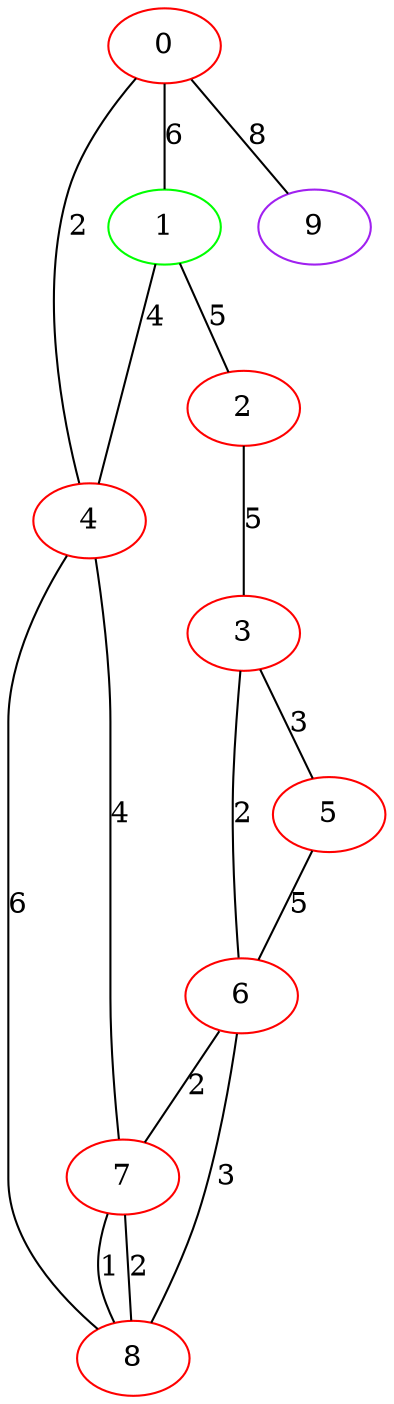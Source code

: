 graph "" {
0 [color=red, weight=1];
1 [color=green, weight=2];
2 [color=red, weight=1];
3 [color=red, weight=1];
4 [color=red, weight=1];
5 [color=red, weight=1];
6 [color=red, weight=1];
7 [color=red, weight=1];
8 [color=red, weight=1];
9 [color=purple, weight=4];
0 -- 1  [key=0, label=6];
0 -- 4  [key=0, label=2];
0 -- 9  [key=0, label=8];
1 -- 2  [key=0, label=5];
1 -- 4  [key=0, label=4];
2 -- 3  [key=0, label=5];
3 -- 5  [key=0, label=3];
3 -- 6  [key=0, label=2];
4 -- 8  [key=0, label=6];
4 -- 7  [key=0, label=4];
5 -- 6  [key=0, label=5];
6 -- 8  [key=0, label=3];
6 -- 7  [key=0, label=2];
7 -- 8  [key=0, label=2];
7 -- 8  [key=1, label=1];
}
